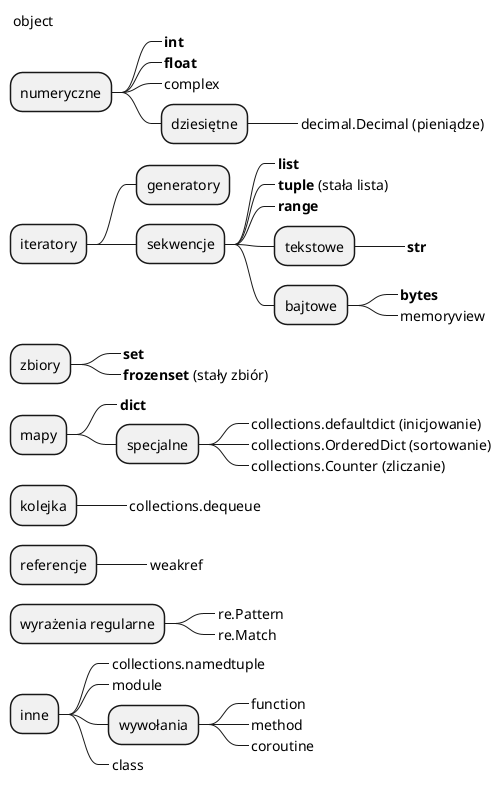 @startmindmap

*_ object

* numeryczne
**_ **int**
**_ **float**
**_ complex
** dziesiętne
***_ decimal.Decimal (pieniądze)

* iteratory
** generatory

** sekwencje
***_ **list**
***_ **tuple** (stała lista)
***_ **range**
*** tekstowe
****_ **str**
*** bajtowe
****_ **bytes**
****_ memoryview

* zbiory
**_ **set**
**_ **frozenset** (stały zbiór)

* mapy
**_ **dict**
** specjalne
***_ collections.defaultdict (inicjowanie)
***_ collections.OrderedDict (sortowanie)
***_ collections.Counter (zliczanie)

* kolejka
**_ collections.dequeue

* referencje
**_ weakref

* wyrażenia regularne
**_ re.Pattern
**_ re.Match

* inne
**_ collections.namedtuple
**_ module
** wywołania
***_ function
***_ method
***_ coroutine
**_ class




@endmindmap